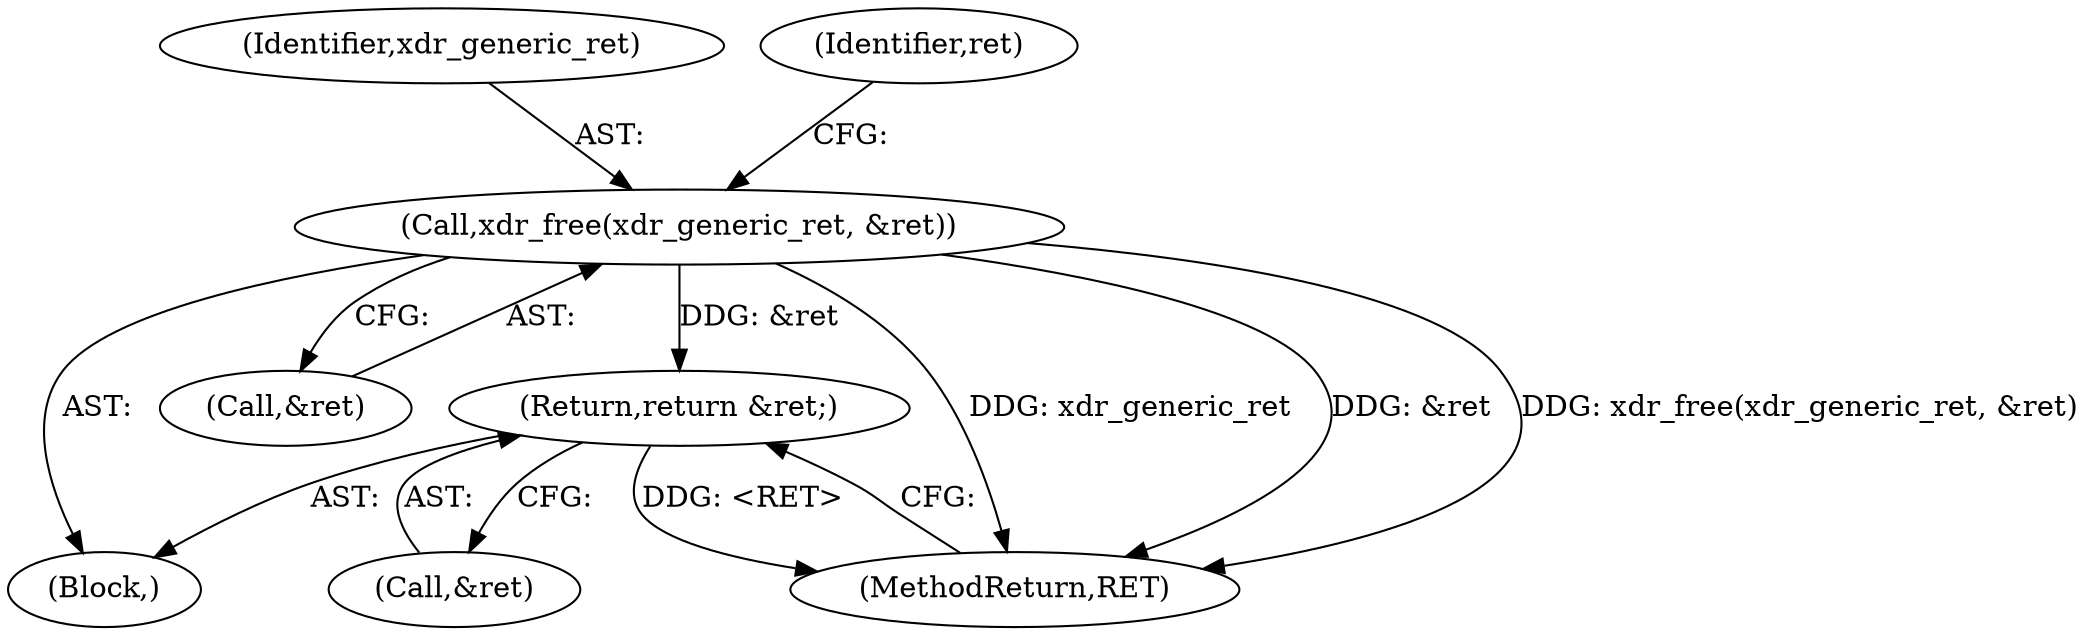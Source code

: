 digraph "0_krb5_83ed75feba32e46f736fcce0d96a0445f29b96c2_5@API" {
"1000121" [label="(Call,xdr_free(xdr_generic_ret, &ret))"];
"1000305" [label="(Return,return &ret;)"];
"1000305" [label="(Return,return &ret;)"];
"1000123" [label="(Call,&ret)"];
"1000122" [label="(Identifier,xdr_generic_ret)"];
"1000121" [label="(Call,xdr_free(xdr_generic_ret, &ret))"];
"1000103" [label="(Block,)"];
"1000308" [label="(MethodReturn,RET)"];
"1000306" [label="(Call,&ret)"];
"1000128" [label="(Identifier,ret)"];
"1000121" -> "1000103"  [label="AST: "];
"1000121" -> "1000123"  [label="CFG: "];
"1000122" -> "1000121"  [label="AST: "];
"1000123" -> "1000121"  [label="AST: "];
"1000128" -> "1000121"  [label="CFG: "];
"1000121" -> "1000308"  [label="DDG: &ret"];
"1000121" -> "1000308"  [label="DDG: xdr_free(xdr_generic_ret, &ret)"];
"1000121" -> "1000308"  [label="DDG: xdr_generic_ret"];
"1000121" -> "1000305"  [label="DDG: &ret"];
"1000305" -> "1000103"  [label="AST: "];
"1000305" -> "1000306"  [label="CFG: "];
"1000306" -> "1000305"  [label="AST: "];
"1000308" -> "1000305"  [label="CFG: "];
"1000305" -> "1000308"  [label="DDG: <RET>"];
}
